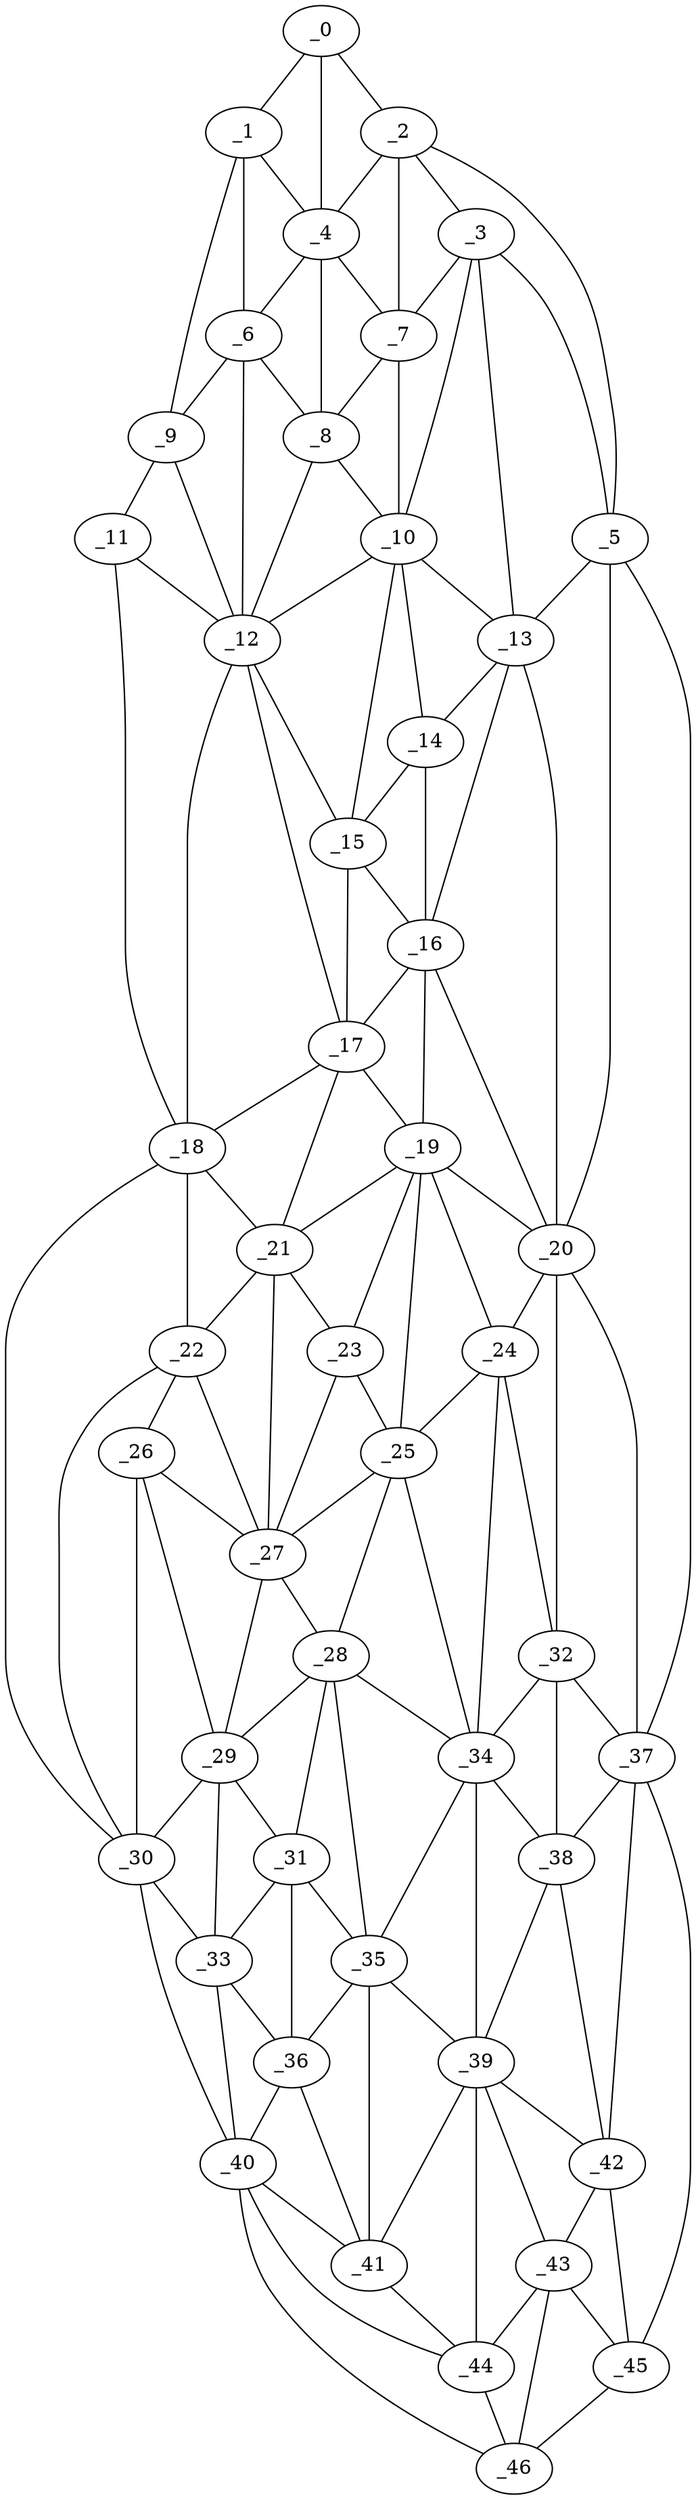 graph "obj37__170.gxl" {
	_0	 [x=5,
		y=59];
	_1	 [x=8,
		y=41];
	_0 -- _1	 [valence=1];
	_2	 [x=11,
		y=79];
	_0 -- _2	 [valence=1];
	_4	 [x=16,
		y=57];
	_0 -- _4	 [valence=1];
	_1 -- _4	 [valence=2];
	_6	 [x=20,
		y=51];
	_1 -- _6	 [valence=2];
	_9	 [x=28,
		y=34];
	_1 -- _9	 [valence=1];
	_3	 [x=15,
		y=85];
	_2 -- _3	 [valence=2];
	_2 -- _4	 [valence=2];
	_5	 [x=17,
		y=93];
	_2 -- _5	 [valence=1];
	_7	 [x=23,
		y=74];
	_2 -- _7	 [valence=2];
	_3 -- _5	 [valence=1];
	_3 -- _7	 [valence=1];
	_10	 [x=28,
		y=74];
	_3 -- _10	 [valence=2];
	_13	 [x=38,
		y=88];
	_3 -- _13	 [valence=1];
	_4 -- _6	 [valence=2];
	_4 -- _7	 [valence=1];
	_8	 [x=24,
		y=63];
	_4 -- _8	 [valence=2];
	_5 -- _13	 [valence=2];
	_20	 [x=65,
		y=87];
	_5 -- _20	 [valence=1];
	_37	 [x=101,
		y=95];
	_5 -- _37	 [valence=1];
	_6 -- _8	 [valence=2];
	_6 -- _9	 [valence=2];
	_12	 [x=38,
		y=54];
	_6 -- _12	 [valence=1];
	_7 -- _8	 [valence=2];
	_7 -- _10	 [valence=1];
	_8 -- _10	 [valence=1];
	_8 -- _12	 [valence=2];
	_11	 [x=37,
		y=31];
	_9 -- _11	 [valence=1];
	_9 -- _12	 [valence=2];
	_10 -- _12	 [valence=2];
	_10 -- _13	 [valence=2];
	_14	 [x=39,
		y=81];
	_10 -- _14	 [valence=1];
	_15	 [x=43,
		y=74];
	_10 -- _15	 [valence=2];
	_11 -- _12	 [valence=1];
	_18	 [x=57,
		y=29];
	_11 -- _18	 [valence=1];
	_12 -- _15	 [valence=2];
	_17	 [x=52,
		y=59];
	_12 -- _17	 [valence=2];
	_12 -- _18	 [valence=2];
	_13 -- _14	 [valence=1];
	_16	 [x=51,
		y=76];
	_13 -- _16	 [valence=2];
	_13 -- _20	 [valence=2];
	_14 -- _15	 [valence=2];
	_14 -- _16	 [valence=2];
	_15 -- _16	 [valence=1];
	_15 -- _17	 [valence=2];
	_16 -- _17	 [valence=2];
	_19	 [x=65,
		y=76];
	_16 -- _19	 [valence=2];
	_16 -- _20	 [valence=1];
	_17 -- _18	 [valence=1];
	_17 -- _19	 [valence=2];
	_21	 [x=67,
		y=58];
	_17 -- _21	 [valence=1];
	_18 -- _21	 [valence=2];
	_22	 [x=71,
		y=33];
	_18 -- _22	 [valence=1];
	_30	 [x=88,
		y=34];
	_18 -- _30	 [valence=1];
	_19 -- _20	 [valence=2];
	_19 -- _21	 [valence=2];
	_23	 [x=71,
		y=58];
	_19 -- _23	 [valence=2];
	_24	 [x=75,
		y=78];
	_19 -- _24	 [valence=1];
	_25	 [x=77,
		y=60];
	_19 -- _25	 [valence=2];
	_20 -- _24	 [valence=2];
	_32	 [x=94,
		y=81];
	_20 -- _32	 [valence=2];
	_20 -- _37	 [valence=1];
	_21 -- _22	 [valence=1];
	_21 -- _23	 [valence=2];
	_27	 [x=80,
		y=50];
	_21 -- _27	 [valence=2];
	_26	 [x=79,
		y=35];
	_22 -- _26	 [valence=2];
	_22 -- _27	 [valence=2];
	_22 -- _30	 [valence=1];
	_23 -- _25	 [valence=2];
	_23 -- _27	 [valence=2];
	_24 -- _25	 [valence=2];
	_24 -- _32	 [valence=2];
	_34	 [x=98,
		y=73];
	_24 -- _34	 [valence=2];
	_25 -- _27	 [valence=2];
	_28	 [x=86,
		y=53];
	_25 -- _28	 [valence=2];
	_25 -- _34	 [valence=2];
	_26 -- _27	 [valence=2];
	_29	 [x=87,
		y=44];
	_26 -- _29	 [valence=2];
	_26 -- _30	 [valence=2];
	_27 -- _28	 [valence=1];
	_27 -- _29	 [valence=2];
	_28 -- _29	 [valence=1];
	_31	 [x=94,
		y=50];
	_28 -- _31	 [valence=2];
	_28 -- _34	 [valence=1];
	_35	 [x=99,
		y=55];
	_28 -- _35	 [valence=1];
	_29 -- _30	 [valence=2];
	_29 -- _31	 [valence=1];
	_33	 [x=95,
		y=37];
	_29 -- _33	 [valence=2];
	_30 -- _33	 [valence=2];
	_40	 [x=108,
		y=41];
	_30 -- _40	 [valence=1];
	_31 -- _33	 [valence=2];
	_31 -- _35	 [valence=2];
	_36	 [x=101,
		y=45];
	_31 -- _36	 [valence=2];
	_32 -- _34	 [valence=1];
	_32 -- _37	 [valence=2];
	_38	 [x=103,
		y=76];
	_32 -- _38	 [valence=2];
	_33 -- _36	 [valence=2];
	_33 -- _40	 [valence=1];
	_34 -- _35	 [valence=2];
	_34 -- _38	 [valence=2];
	_39	 [x=107,
		y=68];
	_34 -- _39	 [valence=1];
	_35 -- _36	 [valence=2];
	_35 -- _39	 [valence=2];
	_41	 [x=109,
		y=55];
	_35 -- _41	 [valence=1];
	_36 -- _40	 [valence=1];
	_36 -- _41	 [valence=2];
	_37 -- _38	 [valence=1];
	_42	 [x=110,
		y=77];
	_37 -- _42	 [valence=2];
	_45	 [x=119,
		y=84];
	_37 -- _45	 [valence=1];
	_38 -- _39	 [valence=2];
	_38 -- _42	 [valence=2];
	_39 -- _41	 [valence=2];
	_39 -- _42	 [valence=2];
	_43	 [x=113,
		y=72];
	_39 -- _43	 [valence=2];
	_44	 [x=114,
		y=60];
	_39 -- _44	 [valence=2];
	_40 -- _41	 [valence=2];
	_40 -- _44	 [valence=2];
	_46	 [x=125,
		y=79];
	_40 -- _46	 [valence=1];
	_41 -- _44	 [valence=2];
	_42 -- _43	 [valence=1];
	_42 -- _45	 [valence=2];
	_43 -- _44	 [valence=2];
	_43 -- _45	 [valence=2];
	_43 -- _46	 [valence=2];
	_44 -- _46	 [valence=1];
	_45 -- _46	 [valence=1];
}
